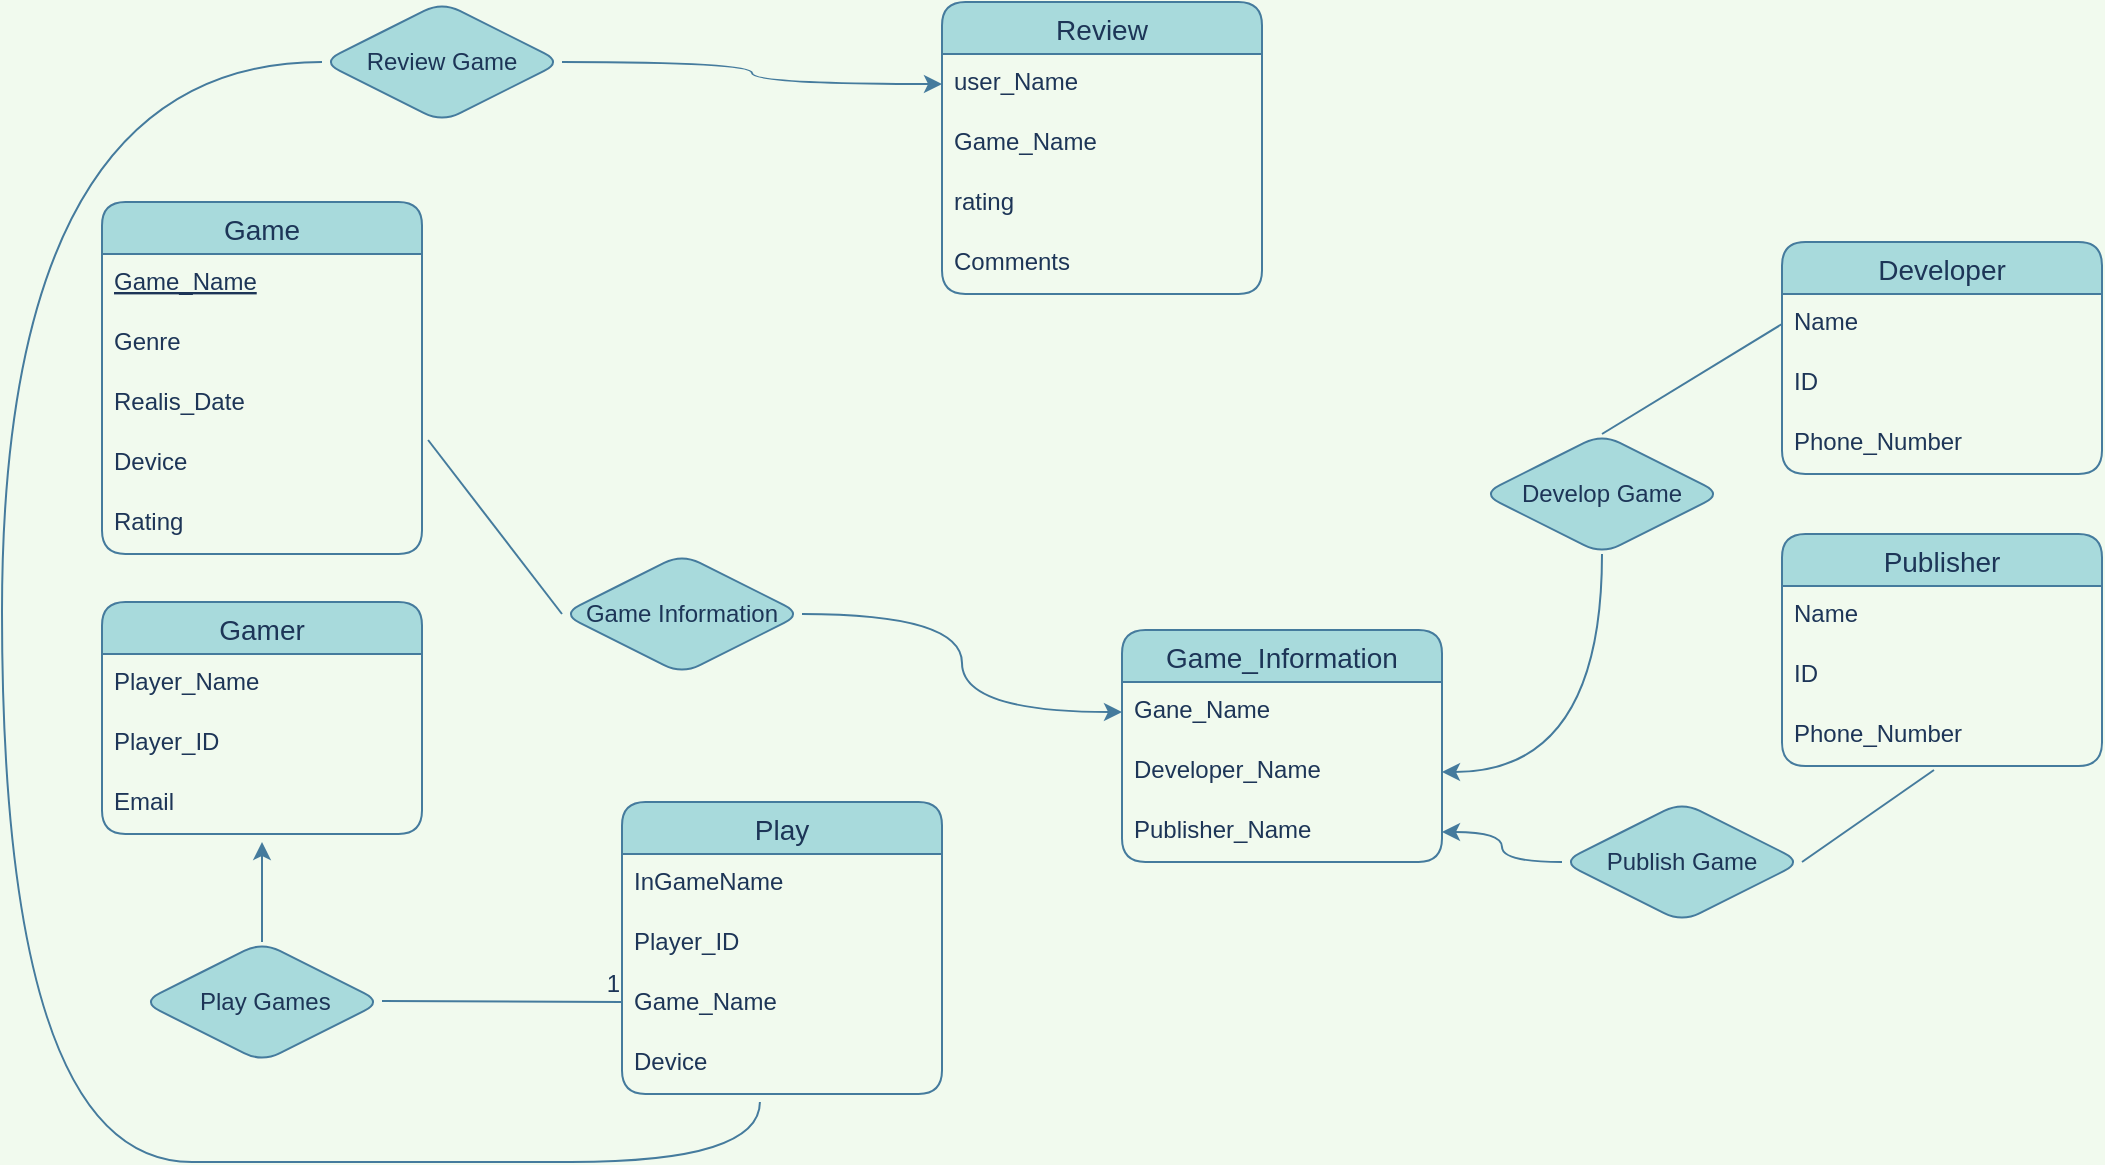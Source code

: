 <mxfile version="15.5.6" type="google"><diagram id="7Cb2CgmioicQRZrifdk2" name="Page-1"><mxGraphModel dx="1320" dy="467" grid="0" gridSize="10" guides="1" tooltips="1" connect="1" arrows="1" fold="1" page="1" pageScale="1" pageWidth="1169" pageHeight="827" background="#F1FAEE" math="0" shadow="0"><root><mxCell id="0"/><mxCell id="1" parent="0"/><mxCell id="ai3FVIrUa0Rz5b1izHHi-1" value="Game" style="swimlane;fontStyle=0;childLayout=stackLayout;horizontal=1;startSize=26;horizontalStack=0;resizeParent=1;resizeParentMax=0;resizeLast=0;collapsible=1;marginBottom=0;align=center;fontSize=14;fillColor=#A8DADC;strokeColor=#457B9D;fontColor=#1D3557;rounded=1;" parent="1" vertex="1"><mxGeometry x="90" y="200" width="160" height="176" as="geometry"/></mxCell><mxCell id="ai3FVIrUa0Rz5b1izHHi-2" value="Game_Name" style="text;strokeColor=none;fillColor=none;spacingLeft=4;spacingRight=4;overflow=hidden;rotatable=0;points=[[0,0.5],[1,0.5]];portConstraint=eastwest;fontSize=12;fontStyle=4;fontColor=#1D3557;rounded=1;" parent="ai3FVIrUa0Rz5b1izHHi-1" vertex="1"><mxGeometry y="26" width="160" height="30" as="geometry"/></mxCell><mxCell id="ai3FVIrUa0Rz5b1izHHi-3" value="Genre" style="text;strokeColor=none;fillColor=none;spacingLeft=4;spacingRight=4;overflow=hidden;rotatable=0;points=[[0,0.5],[1,0.5]];portConstraint=eastwest;fontSize=12;fontColor=#1D3557;rounded=1;" parent="ai3FVIrUa0Rz5b1izHHi-1" vertex="1"><mxGeometry y="56" width="160" height="30" as="geometry"/></mxCell><mxCell id="ai3FVIrUa0Rz5b1izHHi-4" value="Realis_Date" style="text;strokeColor=none;fillColor=none;spacingLeft=4;spacingRight=4;overflow=hidden;rotatable=0;points=[[0,0.5],[1,0.5]];portConstraint=eastwest;fontSize=12;fontColor=#1D3557;rounded=1;" parent="ai3FVIrUa0Rz5b1izHHi-1" vertex="1"><mxGeometry y="86" width="160" height="30" as="geometry"/></mxCell><mxCell id="ai3FVIrUa0Rz5b1izHHi-5" value="Device" style="text;strokeColor=none;fillColor=none;spacingLeft=4;spacingRight=4;overflow=hidden;rotatable=0;points=[[0,0.5],[1,0.5]];portConstraint=eastwest;fontSize=12;fontColor=#1D3557;rounded=1;" parent="ai3FVIrUa0Rz5b1izHHi-1" vertex="1"><mxGeometry y="116" width="160" height="30" as="geometry"/></mxCell><mxCell id="ai3FVIrUa0Rz5b1izHHi-6" value="Rating" style="text;strokeColor=none;fillColor=none;spacingLeft=4;spacingRight=4;overflow=hidden;rotatable=0;points=[[0,0.5],[1,0.5]];portConstraint=eastwest;fontSize=12;fontColor=#1D3557;rounded=1;" parent="ai3FVIrUa0Rz5b1izHHi-1" vertex="1"><mxGeometry y="146" width="160" height="30" as="geometry"/></mxCell><mxCell id="ai3FVIrUa0Rz5b1izHHi-7" value="Gamer" style="swimlane;fontStyle=0;childLayout=stackLayout;horizontal=1;startSize=26;horizontalStack=0;resizeParent=1;resizeParentMax=0;resizeLast=0;collapsible=1;marginBottom=0;align=center;fontSize=14;fillColor=#A8DADC;strokeColor=#457B9D;fontColor=#1D3557;rounded=1;" parent="1" vertex="1"><mxGeometry x="90" y="400" width="160" height="116" as="geometry"/></mxCell><mxCell id="ai3FVIrUa0Rz5b1izHHi-8" value="Player_Name" style="text;strokeColor=none;fillColor=none;spacingLeft=4;spacingRight=4;overflow=hidden;rotatable=0;points=[[0,0.5],[1,0.5]];portConstraint=eastwest;fontSize=12;fontColor=#1D3557;rounded=1;" parent="ai3FVIrUa0Rz5b1izHHi-7" vertex="1"><mxGeometry y="26" width="160" height="30" as="geometry"/></mxCell><mxCell id="ai3FVIrUa0Rz5b1izHHi-9" value="Player_ID" style="text;strokeColor=none;fillColor=none;spacingLeft=4;spacingRight=4;overflow=hidden;rotatable=0;points=[[0,0.5],[1,0.5]];portConstraint=eastwest;fontSize=12;fontColor=#1D3557;rounded=1;" parent="ai3FVIrUa0Rz5b1izHHi-7" vertex="1"><mxGeometry y="56" width="160" height="30" as="geometry"/></mxCell><mxCell id="ai3FVIrUa0Rz5b1izHHi-10" value="Email" style="text;strokeColor=none;fillColor=none;spacingLeft=4;spacingRight=4;overflow=hidden;rotatable=0;points=[[0,0.5],[1,0.5]];portConstraint=eastwest;fontSize=12;fontColor=#1D3557;rounded=1;" parent="ai3FVIrUa0Rz5b1izHHi-7" vertex="1"><mxGeometry y="86" width="160" height="30" as="geometry"/></mxCell><mxCell id="ai3FVIrUa0Rz5b1izHHi-13" value="Developer" style="swimlane;fontStyle=0;childLayout=stackLayout;horizontal=1;startSize=26;horizontalStack=0;resizeParent=1;resizeParentMax=0;resizeLast=0;collapsible=1;marginBottom=0;align=center;fontSize=14;fillColor=#A8DADC;strokeColor=#457B9D;fontColor=#1D3557;rounded=1;" parent="1" vertex="1"><mxGeometry x="930" y="220" width="160" height="116" as="geometry"/></mxCell><mxCell id="ai3FVIrUa0Rz5b1izHHi-14" value="Name" style="text;strokeColor=none;fillColor=none;spacingLeft=4;spacingRight=4;overflow=hidden;rotatable=0;points=[[0,0.5],[1,0.5]];portConstraint=eastwest;fontSize=12;fontColor=#1D3557;rounded=1;" parent="ai3FVIrUa0Rz5b1izHHi-13" vertex="1"><mxGeometry y="26" width="160" height="30" as="geometry"/></mxCell><mxCell id="ai3FVIrUa0Rz5b1izHHi-15" value="ID" style="text;strokeColor=none;fillColor=none;spacingLeft=4;spacingRight=4;overflow=hidden;rotatable=0;points=[[0,0.5],[1,0.5]];portConstraint=eastwest;fontSize=12;fontColor=#1D3557;rounded=1;" parent="ai3FVIrUa0Rz5b1izHHi-13" vertex="1"><mxGeometry y="56" width="160" height="30" as="geometry"/></mxCell><mxCell id="ai3FVIrUa0Rz5b1izHHi-55" value="Phone_Number" style="text;strokeColor=none;fillColor=none;spacingLeft=4;spacingRight=4;overflow=hidden;rotatable=0;points=[[0,0.5],[1,0.5]];portConstraint=eastwest;fontSize=12;fontColor=#1D3557;rounded=1;" parent="ai3FVIrUa0Rz5b1izHHi-13" vertex="1"><mxGeometry y="86" width="160" height="30" as="geometry"/></mxCell><mxCell id="ai3FVIrUa0Rz5b1izHHi-17" value="Publisher" style="swimlane;fontStyle=0;childLayout=stackLayout;horizontal=1;startSize=26;horizontalStack=0;resizeParent=1;resizeParentMax=0;resizeLast=0;collapsible=1;marginBottom=0;align=center;fontSize=14;fillColor=#A8DADC;strokeColor=#457B9D;fontColor=#1D3557;rounded=1;" parent="1" vertex="1"><mxGeometry x="930" y="366" width="160" height="116" as="geometry"/></mxCell><mxCell id="ai3FVIrUa0Rz5b1izHHi-18" value="Name" style="text;strokeColor=none;fillColor=none;spacingLeft=4;spacingRight=4;overflow=hidden;rotatable=0;points=[[0,0.5],[1,0.5]];portConstraint=eastwest;fontSize=12;fontColor=#1D3557;rounded=1;" parent="ai3FVIrUa0Rz5b1izHHi-17" vertex="1"><mxGeometry y="26" width="160" height="30" as="geometry"/></mxCell><mxCell id="ai3FVIrUa0Rz5b1izHHi-19" value="ID" style="text;strokeColor=none;fillColor=none;spacingLeft=4;spacingRight=4;overflow=hidden;rotatable=0;points=[[0,0.5],[1,0.5]];portConstraint=eastwest;fontSize=12;fontColor=#1D3557;rounded=1;" parent="ai3FVIrUa0Rz5b1izHHi-17" vertex="1"><mxGeometry y="56" width="160" height="30" as="geometry"/></mxCell><mxCell id="ai3FVIrUa0Rz5b1izHHi-56" value="Phone_Number" style="text;strokeColor=none;fillColor=none;spacingLeft=4;spacingRight=4;overflow=hidden;rotatable=0;points=[[0,0.5],[1,0.5]];portConstraint=eastwest;fontSize=12;fontColor=#1D3557;rounded=1;" parent="ai3FVIrUa0Rz5b1izHHi-17" vertex="1"><mxGeometry y="86" width="160" height="30" as="geometry"/></mxCell><mxCell id="ai3FVIrUa0Rz5b1izHHi-20" value="Review" style="swimlane;fontStyle=0;childLayout=stackLayout;horizontal=1;startSize=26;horizontalStack=0;resizeParent=1;resizeParentMax=0;resizeLast=0;collapsible=1;marginBottom=0;align=center;fontSize=14;fillColor=#A8DADC;strokeColor=#457B9D;fontColor=#1D3557;rounded=1;" parent="1" vertex="1"><mxGeometry x="510" y="100" width="160" height="146" as="geometry"/></mxCell><mxCell id="ai3FVIrUa0Rz5b1izHHi-21" value="user_Name" style="text;strokeColor=none;fillColor=none;spacingLeft=4;spacingRight=4;overflow=hidden;rotatable=0;points=[[0,0.5],[1,0.5]];portConstraint=eastwest;fontSize=12;fontColor=#1D3557;rounded=1;" parent="ai3FVIrUa0Rz5b1izHHi-20" vertex="1"><mxGeometry y="26" width="160" height="30" as="geometry"/></mxCell><mxCell id="ai3FVIrUa0Rz5b1izHHi-22" value="Game_Name" style="text;strokeColor=none;fillColor=none;spacingLeft=4;spacingRight=4;overflow=hidden;rotatable=0;points=[[0,0.5],[1,0.5]];portConstraint=eastwest;fontSize=12;fontColor=#1D3557;rounded=1;" parent="ai3FVIrUa0Rz5b1izHHi-20" vertex="1"><mxGeometry y="56" width="160" height="30" as="geometry"/></mxCell><mxCell id="ai3FVIrUa0Rz5b1izHHi-23" value="rating" style="text;strokeColor=none;fillColor=none;spacingLeft=4;spacingRight=4;overflow=hidden;rotatable=0;points=[[0,0.5],[1,0.5]];portConstraint=eastwest;fontSize=12;fontColor=#1D3557;rounded=1;" parent="ai3FVIrUa0Rz5b1izHHi-20" vertex="1"><mxGeometry y="86" width="160" height="30" as="geometry"/></mxCell><mxCell id="ai3FVIrUa0Rz5b1izHHi-24" value="Comments" style="text;strokeColor=none;fillColor=none;spacingLeft=4;spacingRight=4;overflow=hidden;rotatable=0;points=[[0,0.5],[1,0.5]];portConstraint=eastwest;fontSize=12;fontColor=#1D3557;rounded=1;" parent="ai3FVIrUa0Rz5b1izHHi-20" vertex="1"><mxGeometry y="116" width="160" height="30" as="geometry"/></mxCell><mxCell id="ai3FVIrUa0Rz5b1izHHi-25" value="Game_Information" style="swimlane;fontStyle=0;childLayout=stackLayout;horizontal=1;startSize=26;horizontalStack=0;resizeParent=1;resizeParentMax=0;resizeLast=0;collapsible=1;marginBottom=0;align=center;fontSize=14;fillColor=#A8DADC;strokeColor=#457B9D;fontColor=#1D3557;rounded=1;" parent="1" vertex="1"><mxGeometry x="600" y="414" width="160" height="116" as="geometry"/></mxCell><mxCell id="ai3FVIrUa0Rz5b1izHHi-26" value="Gane_Name" style="text;strokeColor=none;fillColor=none;spacingLeft=4;spacingRight=4;overflow=hidden;rotatable=0;points=[[0,0.5],[1,0.5]];portConstraint=eastwest;fontSize=12;fontColor=#1D3557;rounded=1;" parent="ai3FVIrUa0Rz5b1izHHi-25" vertex="1"><mxGeometry y="26" width="160" height="30" as="geometry"/></mxCell><mxCell id="ai3FVIrUa0Rz5b1izHHi-27" value="Developer_Name" style="text;strokeColor=none;fillColor=none;spacingLeft=4;spacingRight=4;overflow=hidden;rotatable=0;points=[[0,0.5],[1,0.5]];portConstraint=eastwest;fontSize=12;fontColor=#1D3557;rounded=1;" parent="ai3FVIrUa0Rz5b1izHHi-25" vertex="1"><mxGeometry y="56" width="160" height="30" as="geometry"/></mxCell><mxCell id="ai3FVIrUa0Rz5b1izHHi-28" value="Publisher_Name" style="text;strokeColor=none;fillColor=none;spacingLeft=4;spacingRight=4;overflow=hidden;rotatable=0;points=[[0,0.5],[1,0.5]];portConstraint=eastwest;fontSize=12;fontColor=#1D3557;rounded=1;" parent="ai3FVIrUa0Rz5b1izHHi-25" vertex="1"><mxGeometry y="86" width="160" height="30" as="geometry"/></mxCell><mxCell id="ai3FVIrUa0Rz5b1izHHi-31" value="Play" style="swimlane;fontStyle=0;childLayout=stackLayout;horizontal=1;startSize=26;horizontalStack=0;resizeParent=1;resizeParentMax=0;resizeLast=0;collapsible=1;marginBottom=0;align=center;fontSize=14;fillColor=#A8DADC;strokeColor=#457B9D;fontColor=#1D3557;rounded=1;" parent="1" vertex="1"><mxGeometry x="350" y="500" width="160" height="146" as="geometry"/></mxCell><mxCell id="ai3FVIrUa0Rz5b1izHHi-32" value="InGameName" style="text;strokeColor=none;fillColor=none;spacingLeft=4;spacingRight=4;overflow=hidden;rotatable=0;points=[[0,0.5],[1,0.5]];portConstraint=eastwest;fontSize=12;fontColor=#1D3557;rounded=1;" parent="ai3FVIrUa0Rz5b1izHHi-31" vertex="1"><mxGeometry y="26" width="160" height="30" as="geometry"/></mxCell><mxCell id="ai3FVIrUa0Rz5b1izHHi-33" value="Player_ID" style="text;strokeColor=none;fillColor=none;spacingLeft=4;spacingRight=4;overflow=hidden;rotatable=0;points=[[0,0.5],[1,0.5]];portConstraint=eastwest;fontSize=12;fontColor=#1D3557;rounded=1;" parent="ai3FVIrUa0Rz5b1izHHi-31" vertex="1"><mxGeometry y="56" width="160" height="30" as="geometry"/></mxCell><mxCell id="ai3FVIrUa0Rz5b1izHHi-34" value="Game_Name" style="text;strokeColor=none;fillColor=none;spacingLeft=4;spacingRight=4;overflow=hidden;rotatable=0;points=[[0,0.5],[1,0.5]];portConstraint=eastwest;fontSize=12;fontColor=#1D3557;rounded=1;" parent="ai3FVIrUa0Rz5b1izHHi-31" vertex="1"><mxGeometry y="86" width="160" height="30" as="geometry"/></mxCell><mxCell id="ai3FVIrUa0Rz5b1izHHi-35" value="Device" style="text;strokeColor=none;fillColor=none;spacingLeft=4;spacingRight=4;overflow=hidden;rotatable=0;points=[[0,0.5],[1,0.5]];portConstraint=eastwest;fontSize=12;fontColor=#1D3557;rounded=1;" parent="ai3FVIrUa0Rz5b1izHHi-31" vertex="1"><mxGeometry y="116" width="160" height="30" as="geometry"/></mxCell><mxCell id="ai3FVIrUa0Rz5b1izHHi-40" style="edgeStyle=orthogonalEdgeStyle;orthogonalLoop=1;jettySize=auto;html=1;exitX=0.5;exitY=0;exitDx=0;exitDy=0;labelBackgroundColor=#F1FAEE;strokeColor=#457B9D;fontColor=#1D3557;curved=1;" parent="1" source="ai3FVIrUa0Rz5b1izHHi-36" edge="1"><mxGeometry relative="1" as="geometry"><mxPoint x="170" y="520" as="targetPoint"/></mxGeometry></mxCell><mxCell id="ai3FVIrUa0Rz5b1izHHi-36" value="&amp;nbsp;Play Games" style="shape=rhombus;perimeter=rhombusPerimeter;whiteSpace=wrap;html=1;align=center;fillColor=#A8DADC;strokeColor=#457B9D;fontColor=#1D3557;rounded=1;" parent="1" vertex="1"><mxGeometry x="110" y="570" width="120" height="60" as="geometry"/></mxCell><mxCell id="ai3FVIrUa0Rz5b1izHHi-38" value="" style="endArrow=none;html=1;labelBackgroundColor=#F1FAEE;strokeColor=#457B9D;fontColor=#1D3557;curved=1;" parent="1" edge="1"><mxGeometry relative="1" as="geometry"><mxPoint x="230" y="599.5" as="sourcePoint"/><mxPoint x="350" y="600" as="targetPoint"/></mxGeometry></mxCell><mxCell id="ai3FVIrUa0Rz5b1izHHi-39" value="1" style="resizable=0;html=1;align=right;verticalAlign=bottom;fillColor=#A8DADC;strokeColor=#457B9D;fontColor=#1D3557;rounded=1;" parent="ai3FVIrUa0Rz5b1izHHi-38" connectable="0" vertex="1"><mxGeometry x="1" relative="1" as="geometry"/></mxCell><mxCell id="ai3FVIrUa0Rz5b1izHHi-48" style="edgeStyle=orthogonalEdgeStyle;orthogonalLoop=1;jettySize=auto;html=1;exitX=0.5;exitY=1;exitDx=0;exitDy=0;entryX=1;entryY=0.5;entryDx=0;entryDy=0;labelBackgroundColor=#F1FAEE;strokeColor=#457B9D;fontColor=#1D3557;curved=1;" parent="1" source="ai3FVIrUa0Rz5b1izHHi-41" target="ai3FVIrUa0Rz5b1izHHi-27" edge="1"><mxGeometry relative="1" as="geometry"/></mxCell><mxCell id="ai3FVIrUa0Rz5b1izHHi-41" value="Develop Game" style="shape=rhombus;perimeter=rhombusPerimeter;whiteSpace=wrap;html=1;align=center;fillColor=#A8DADC;strokeColor=#457B9D;fontColor=#1D3557;rounded=1;" parent="1" vertex="1"><mxGeometry x="780" y="316" width="120" height="60" as="geometry"/></mxCell><mxCell id="ai3FVIrUa0Rz5b1izHHi-44" style="edgeStyle=orthogonalEdgeStyle;orthogonalLoop=1;jettySize=auto;html=1;exitX=0;exitY=0.5;exitDx=0;exitDy=0;labelBackgroundColor=#F1FAEE;strokeColor=#457B9D;fontColor=#1D3557;curved=1;" parent="1" source="ai3FVIrUa0Rz5b1izHHi-42" target="ai3FVIrUa0Rz5b1izHHi-28" edge="1"><mxGeometry relative="1" as="geometry"/></mxCell><mxCell id="ai3FVIrUa0Rz5b1izHHi-42" value="Publish Game" style="shape=rhombus;perimeter=rhombusPerimeter;whiteSpace=wrap;html=1;align=center;fillColor=#A8DADC;strokeColor=#457B9D;fontColor=#1D3557;rounded=1;" parent="1" vertex="1"><mxGeometry x="820" y="500" width="120" height="60" as="geometry"/></mxCell><mxCell id="ai3FVIrUa0Rz5b1izHHi-43" value="" style="endArrow=none;html=1;entryX=1;entryY=0.5;entryDx=0;entryDy=0;exitX=0.475;exitY=1.067;exitDx=0;exitDy=0;exitPerimeter=0;labelBackgroundColor=#F1FAEE;strokeColor=#457B9D;fontColor=#1D3557;curved=1;" parent="1" source="ai3FVIrUa0Rz5b1izHHi-56" target="ai3FVIrUa0Rz5b1izHHi-42" edge="1"><mxGeometry relative="1" as="geometry"><mxPoint x="450" y="410" as="sourcePoint"/><mxPoint x="610" y="410" as="targetPoint"/></mxGeometry></mxCell><mxCell id="ai3FVIrUa0Rz5b1izHHi-47" value="" style="endArrow=none;html=1;entryX=0.5;entryY=0;entryDx=0;entryDy=0;exitX=0;exitY=0.5;exitDx=0;exitDy=0;labelBackgroundColor=#F1FAEE;strokeColor=#457B9D;fontColor=#1D3557;curved=1;" parent="1" source="ai3FVIrUa0Rz5b1izHHi-14" target="ai3FVIrUa0Rz5b1izHHi-41" edge="1"><mxGeometry relative="1" as="geometry"><mxPoint x="1023.04" y="465" as="sourcePoint"/><mxPoint x="950" y="540" as="targetPoint"/></mxGeometry></mxCell><mxCell id="ai3FVIrUa0Rz5b1izHHi-51" style="edgeStyle=orthogonalEdgeStyle;orthogonalLoop=1;jettySize=auto;html=1;exitX=1;exitY=0.5;exitDx=0;exitDy=0;entryX=0;entryY=0.5;entryDx=0;entryDy=0;labelBackgroundColor=#F1FAEE;strokeColor=#457B9D;fontColor=#1D3557;curved=1;" parent="1" source="ai3FVIrUa0Rz5b1izHHi-49" target="ai3FVIrUa0Rz5b1izHHi-26" edge="1"><mxGeometry relative="1" as="geometry"/></mxCell><mxCell id="ai3FVIrUa0Rz5b1izHHi-49" value="Game Information" style="shape=rhombus;perimeter=rhombusPerimeter;whiteSpace=wrap;html=1;align=center;fillColor=#A8DADC;strokeColor=#457B9D;fontColor=#1D3557;rounded=1;" parent="1" vertex="1"><mxGeometry x="320" y="376" width="120" height="60" as="geometry"/></mxCell><mxCell id="ai3FVIrUa0Rz5b1izHHi-50" value="" style="endArrow=none;html=1;entryX=0;entryY=0.5;entryDx=0;entryDy=0;exitX=1.019;exitY=0.1;exitDx=0;exitDy=0;exitPerimeter=0;labelBackgroundColor=#F1FAEE;strokeColor=#457B9D;fontColor=#1D3557;curved=1;" parent="1" source="ai3FVIrUa0Rz5b1izHHi-5" target="ai3FVIrUa0Rz5b1izHHi-49" edge="1"><mxGeometry relative="1" as="geometry"><mxPoint x="450" y="310" as="sourcePoint"/><mxPoint x="610" y="310" as="targetPoint"/></mxGeometry></mxCell><mxCell id="ai3FVIrUa0Rz5b1izHHi-54" style="edgeStyle=orthogonalEdgeStyle;orthogonalLoop=1;jettySize=auto;html=1;exitX=1;exitY=0.5;exitDx=0;exitDy=0;entryX=0;entryY=0.5;entryDx=0;entryDy=0;labelBackgroundColor=#F1FAEE;strokeColor=#457B9D;fontColor=#1D3557;curved=1;" parent="1" source="ai3FVIrUa0Rz5b1izHHi-52" target="ai3FVIrUa0Rz5b1izHHi-21" edge="1"><mxGeometry relative="1" as="geometry"/></mxCell><mxCell id="ai3FVIrUa0Rz5b1izHHi-52" value="Review Game" style="shape=rhombus;perimeter=rhombusPerimeter;whiteSpace=wrap;html=1;align=center;fillColor=#A8DADC;strokeColor=#457B9D;fontColor=#1D3557;rounded=1;" parent="1" vertex="1"><mxGeometry x="200" y="100" width="120" height="60" as="geometry"/></mxCell><mxCell id="ai3FVIrUa0Rz5b1izHHi-53" value="" style="endArrow=none;html=1;entryX=0;entryY=0.5;entryDx=0;entryDy=0;exitX=0.431;exitY=1.133;exitDx=0;exitDy=0;exitPerimeter=0;labelBackgroundColor=#F1FAEE;strokeColor=#457B9D;fontColor=#1D3557;curved=1;" parent="1" source="ai3FVIrUa0Rz5b1izHHi-35" target="ai3FVIrUa0Rz5b1izHHi-52" edge="1"><mxGeometry relative="1" as="geometry"><mxPoint x="420" y="680" as="sourcePoint"/><mxPoint x="610" y="510" as="targetPoint"/><Array as="points"><mxPoint x="419" y="680"/><mxPoint x="230" y="680"/><mxPoint x="40" y="680"/><mxPoint x="40" y="130"/></Array></mxGeometry></mxCell></root></mxGraphModel></diagram></mxfile>